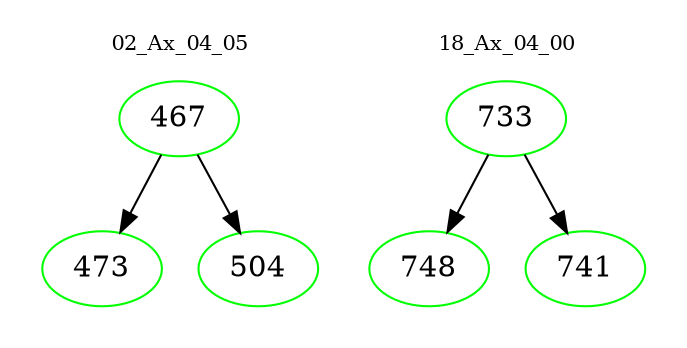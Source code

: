 digraph{
subgraph cluster_0 {
color = white
label = "02_Ax_04_05";
fontsize=10;
T0_467 [label="467", color="green"]
T0_467 -> T0_473 [color="black"]
T0_473 [label="473", color="green"]
T0_467 -> T0_504 [color="black"]
T0_504 [label="504", color="green"]
}
subgraph cluster_1 {
color = white
label = "18_Ax_04_00";
fontsize=10;
T1_733 [label="733", color="green"]
T1_733 -> T1_748 [color="black"]
T1_748 [label="748", color="green"]
T1_733 -> T1_741 [color="black"]
T1_741 [label="741", color="green"]
}
}

